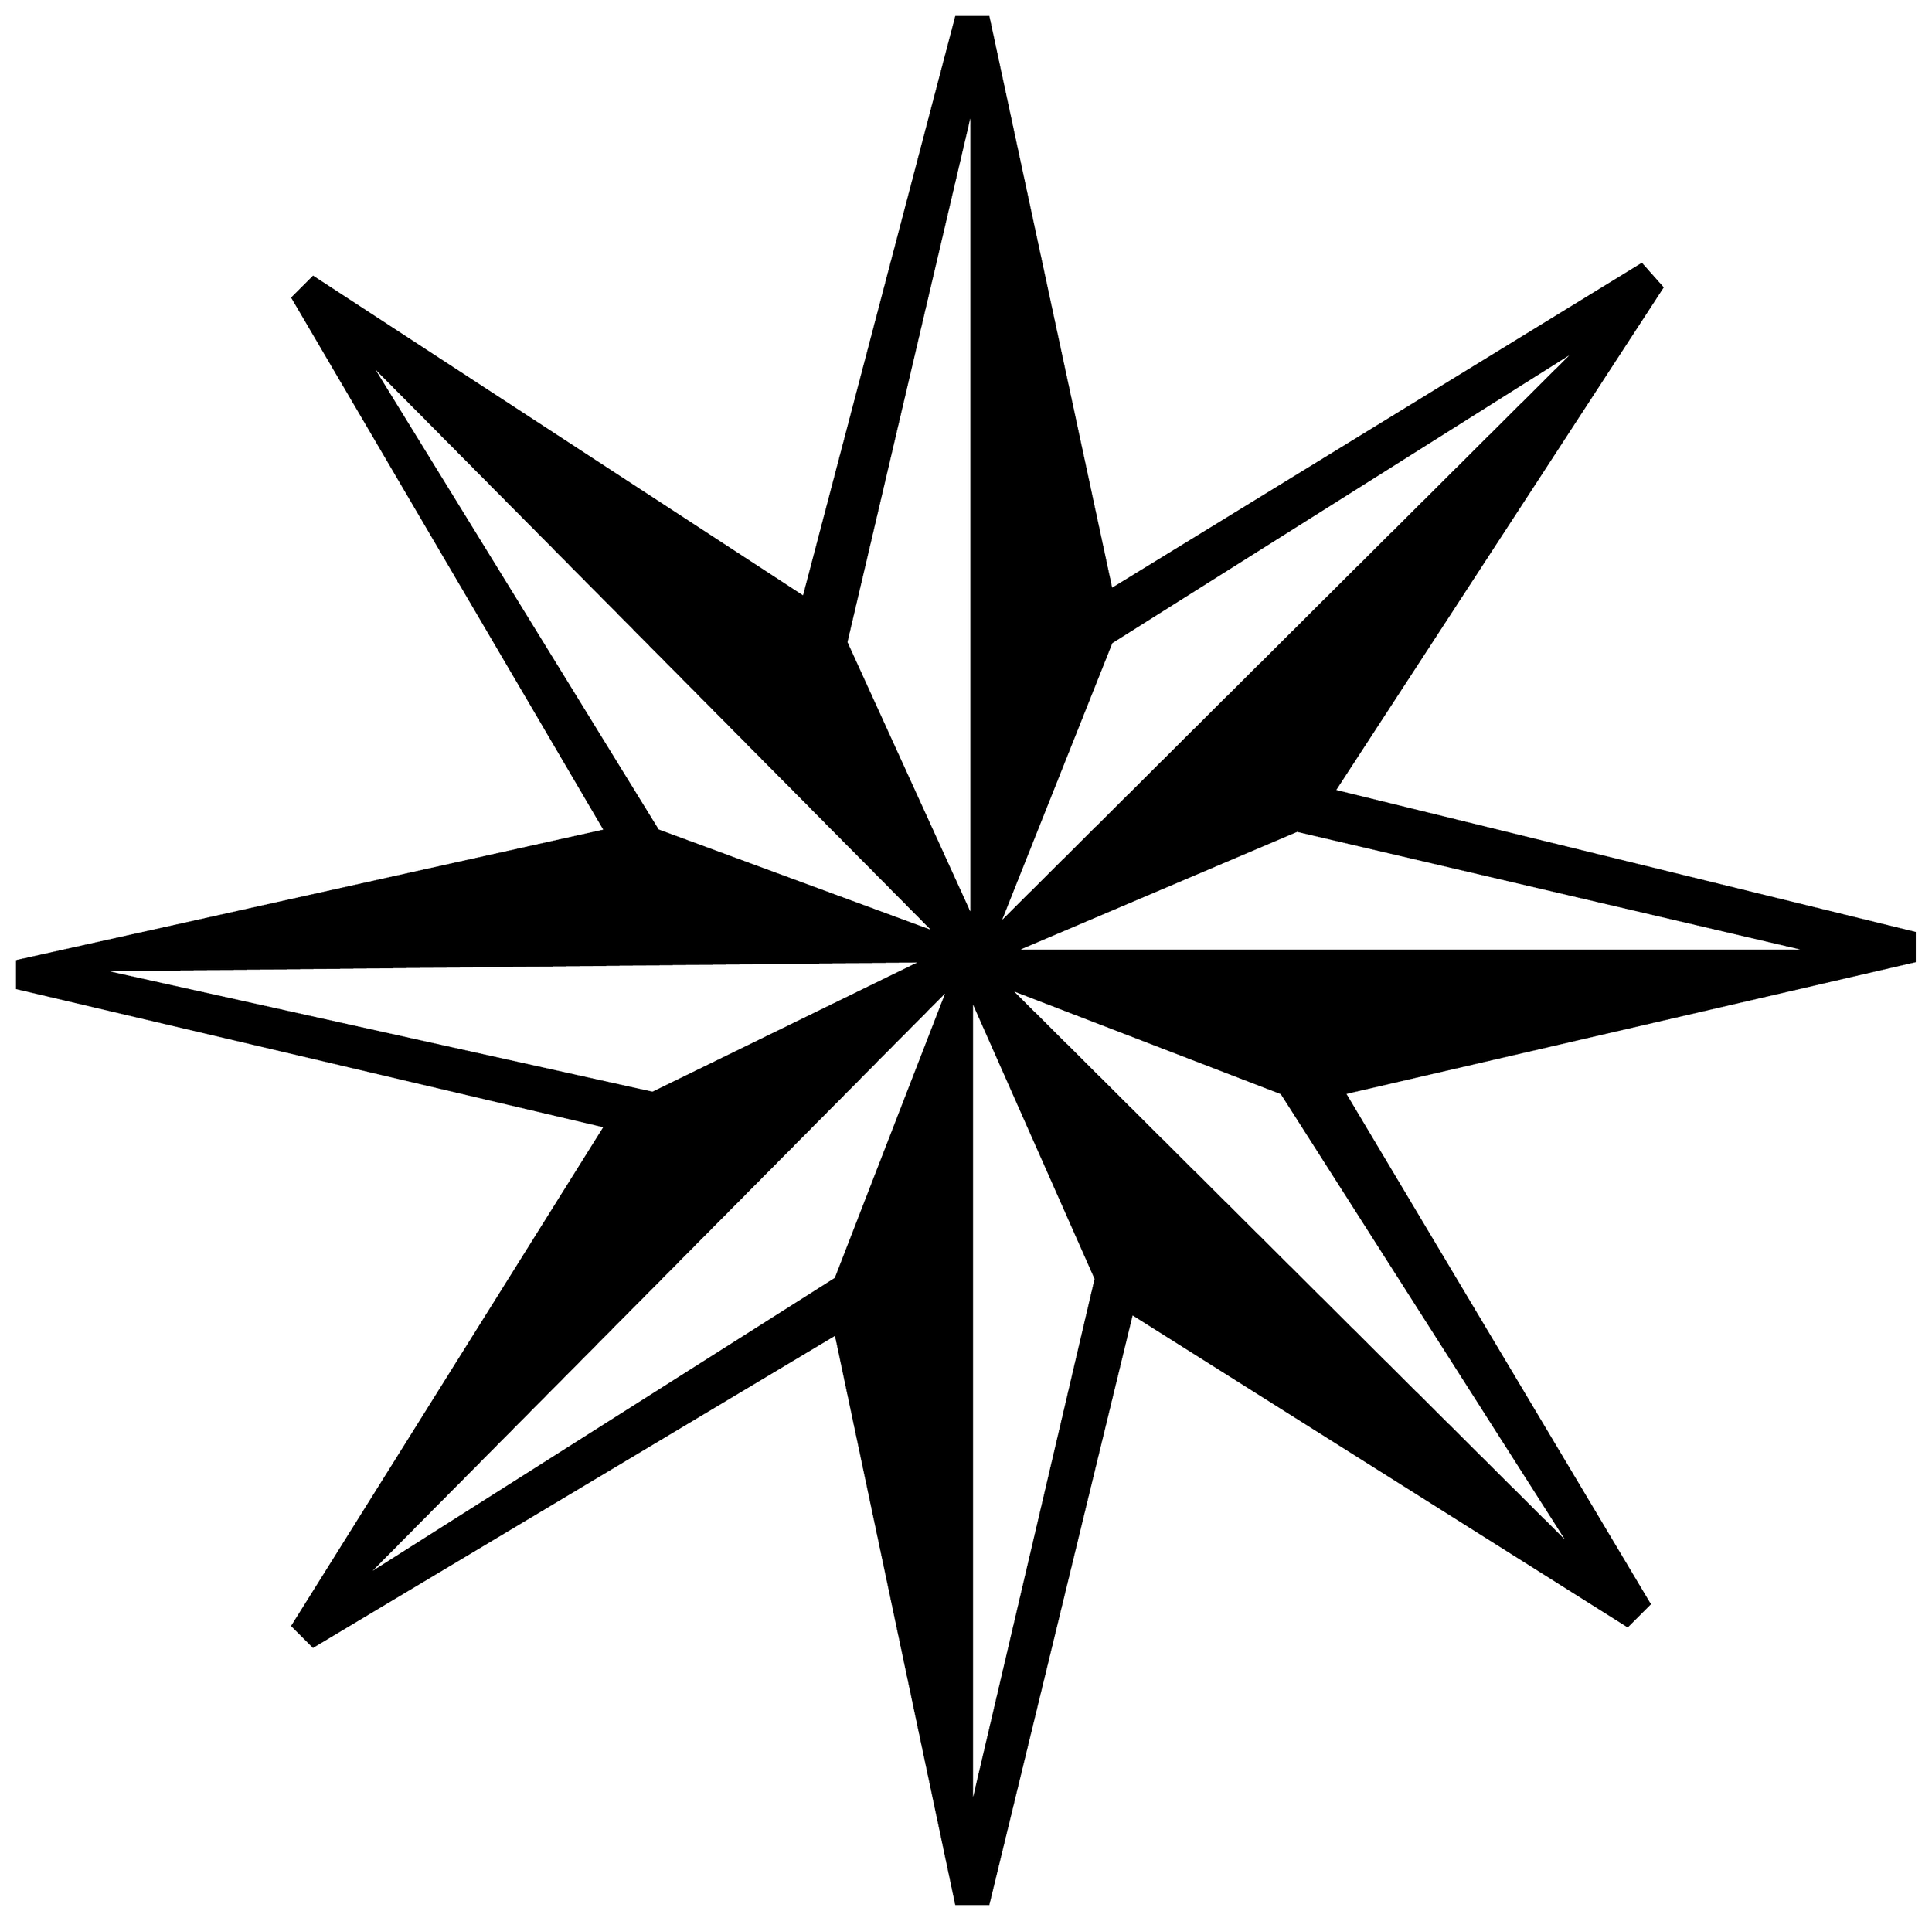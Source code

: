 


\begin{tikzpicture}[y=0.80pt, x=0.80pt, yscale=-1.0, xscale=1.0, inner sep=0pt, outer sep=0pt]
\begin{scope}[shift={(100.0,1831.0)},nonzero rule]
  \path[draw=.,fill=.,line width=1.600pt] (1581.0,-707.0) --
    (1136.0,-604.0) -- (1374.0,-205.0) -- (1357.0,-188.0) --
    (970.0,-432.0) -- (858.0,29.0) -- (833.0,29.0) --
    (739.0,-416.0) -- (331.0,-172.0) -- (315.0,-188.0) --
    (559.0,-578.0) -- (100.0,-686.0) -- (100.0,-707.0) --
    (559.0,-809.0) -- (315.0,-1225.0) -- (331.0,-1241.0) --
    (714.0,-991.0) -- (833.0,-1444.0) -- (858.0,-1444.0) --
    (954.0,-997.0) -- (1368.0,-1251.0) -- (1384.0,-1233.0) --
    (1128.0,-840.0) -- (1581.0,-729.0) -- (1581.0,-707.0) --
    cycle(1319.0,-1186.0) -- (954.0,-956.0) -- (866.0,-735.0) --
    (1319.0,-1186.0) -- cycle(1501.0,-715.0) -- (1099.0,-809.0)
    -- (878.0,-715.0) -- (1501.0,-715.0) -- cycle(845.0,-741.0)
    -- (845.0,-1374.0) -- (747.0,-956.0) -- (845.0,-741.0) --
    cycle(1314.0,-248.0) -- (1087.0,-604.0) -- (874.0,-686.0) --
    (1314.0,-248.0) -- cycle(817.0,-729.0) -- (374.0,-1176.0) --
    (600.0,-809.0) -- (817.0,-729.0) -- cycle(942.0,-459.0) --
    (845.0,-678.0) -- (845.0,-45.0) -- (942.0,-459.0) --
    cycle(807.0,-707.0) -- (163.0,-700.0) -- (596.0,-604.0) --
    (807.0,-707.0) -- cycle(827.0,-686.0) -- (370.0,-225.0) --
    (739.0,-459.0) -- (827.0,-686.0) -- cycle;
\end{scope}

\end{tikzpicture}

